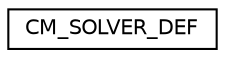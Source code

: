 digraph G
{
  edge [fontname="Helvetica",fontsize="10",labelfontname="Helvetica",labelfontsize="10"];
  node [fontname="Helvetica",fontsize="10",shape=record];
  rankdir=LR;
  Node1 [label="CM_SOLVER_DEF",height=0.2,width=0.4,color="black", fillcolor="white", style="filled",URL="$d9/d38/structCM__SOLVER__DEF.html"];
}
